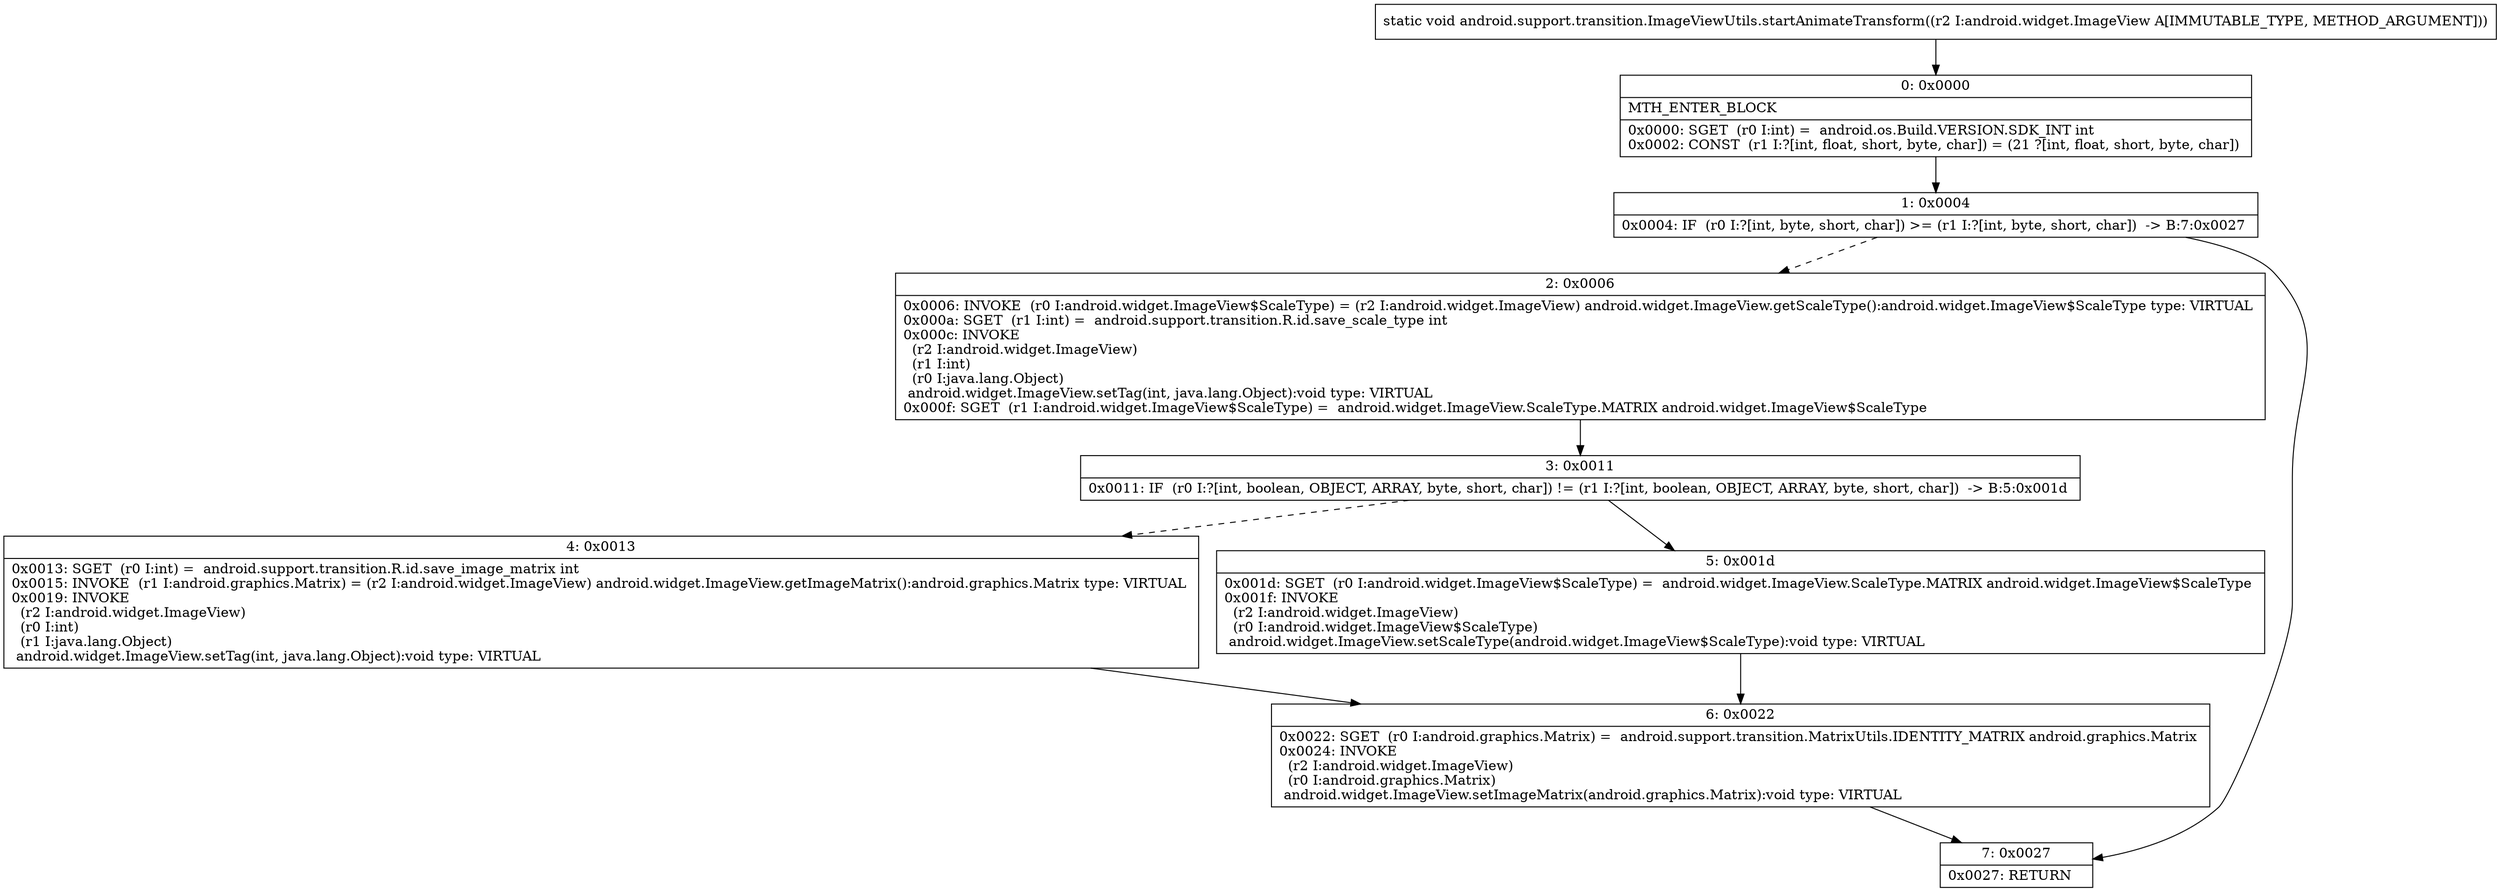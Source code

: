 digraph "CFG forandroid.support.transition.ImageViewUtils.startAnimateTransform(Landroid\/widget\/ImageView;)V" {
Node_0 [shape=record,label="{0\:\ 0x0000|MTH_ENTER_BLOCK\l|0x0000: SGET  (r0 I:int) =  android.os.Build.VERSION.SDK_INT int \l0x0002: CONST  (r1 I:?[int, float, short, byte, char]) = (21 ?[int, float, short, byte, char]) \l}"];
Node_1 [shape=record,label="{1\:\ 0x0004|0x0004: IF  (r0 I:?[int, byte, short, char]) \>= (r1 I:?[int, byte, short, char])  \-\> B:7:0x0027 \l}"];
Node_2 [shape=record,label="{2\:\ 0x0006|0x0006: INVOKE  (r0 I:android.widget.ImageView$ScaleType) = (r2 I:android.widget.ImageView) android.widget.ImageView.getScaleType():android.widget.ImageView$ScaleType type: VIRTUAL \l0x000a: SGET  (r1 I:int) =  android.support.transition.R.id.save_scale_type int \l0x000c: INVOKE  \l  (r2 I:android.widget.ImageView)\l  (r1 I:int)\l  (r0 I:java.lang.Object)\l android.widget.ImageView.setTag(int, java.lang.Object):void type: VIRTUAL \l0x000f: SGET  (r1 I:android.widget.ImageView$ScaleType) =  android.widget.ImageView.ScaleType.MATRIX android.widget.ImageView$ScaleType \l}"];
Node_3 [shape=record,label="{3\:\ 0x0011|0x0011: IF  (r0 I:?[int, boolean, OBJECT, ARRAY, byte, short, char]) != (r1 I:?[int, boolean, OBJECT, ARRAY, byte, short, char])  \-\> B:5:0x001d \l}"];
Node_4 [shape=record,label="{4\:\ 0x0013|0x0013: SGET  (r0 I:int) =  android.support.transition.R.id.save_image_matrix int \l0x0015: INVOKE  (r1 I:android.graphics.Matrix) = (r2 I:android.widget.ImageView) android.widget.ImageView.getImageMatrix():android.graphics.Matrix type: VIRTUAL \l0x0019: INVOKE  \l  (r2 I:android.widget.ImageView)\l  (r0 I:int)\l  (r1 I:java.lang.Object)\l android.widget.ImageView.setTag(int, java.lang.Object):void type: VIRTUAL \l}"];
Node_5 [shape=record,label="{5\:\ 0x001d|0x001d: SGET  (r0 I:android.widget.ImageView$ScaleType) =  android.widget.ImageView.ScaleType.MATRIX android.widget.ImageView$ScaleType \l0x001f: INVOKE  \l  (r2 I:android.widget.ImageView)\l  (r0 I:android.widget.ImageView$ScaleType)\l android.widget.ImageView.setScaleType(android.widget.ImageView$ScaleType):void type: VIRTUAL \l}"];
Node_6 [shape=record,label="{6\:\ 0x0022|0x0022: SGET  (r0 I:android.graphics.Matrix) =  android.support.transition.MatrixUtils.IDENTITY_MATRIX android.graphics.Matrix \l0x0024: INVOKE  \l  (r2 I:android.widget.ImageView)\l  (r0 I:android.graphics.Matrix)\l android.widget.ImageView.setImageMatrix(android.graphics.Matrix):void type: VIRTUAL \l}"];
Node_7 [shape=record,label="{7\:\ 0x0027|0x0027: RETURN   \l}"];
MethodNode[shape=record,label="{static void android.support.transition.ImageViewUtils.startAnimateTransform((r2 I:android.widget.ImageView A[IMMUTABLE_TYPE, METHOD_ARGUMENT])) }"];
MethodNode -> Node_0;
Node_0 -> Node_1;
Node_1 -> Node_2[style=dashed];
Node_1 -> Node_7;
Node_2 -> Node_3;
Node_3 -> Node_4[style=dashed];
Node_3 -> Node_5;
Node_4 -> Node_6;
Node_5 -> Node_6;
Node_6 -> Node_7;
}

